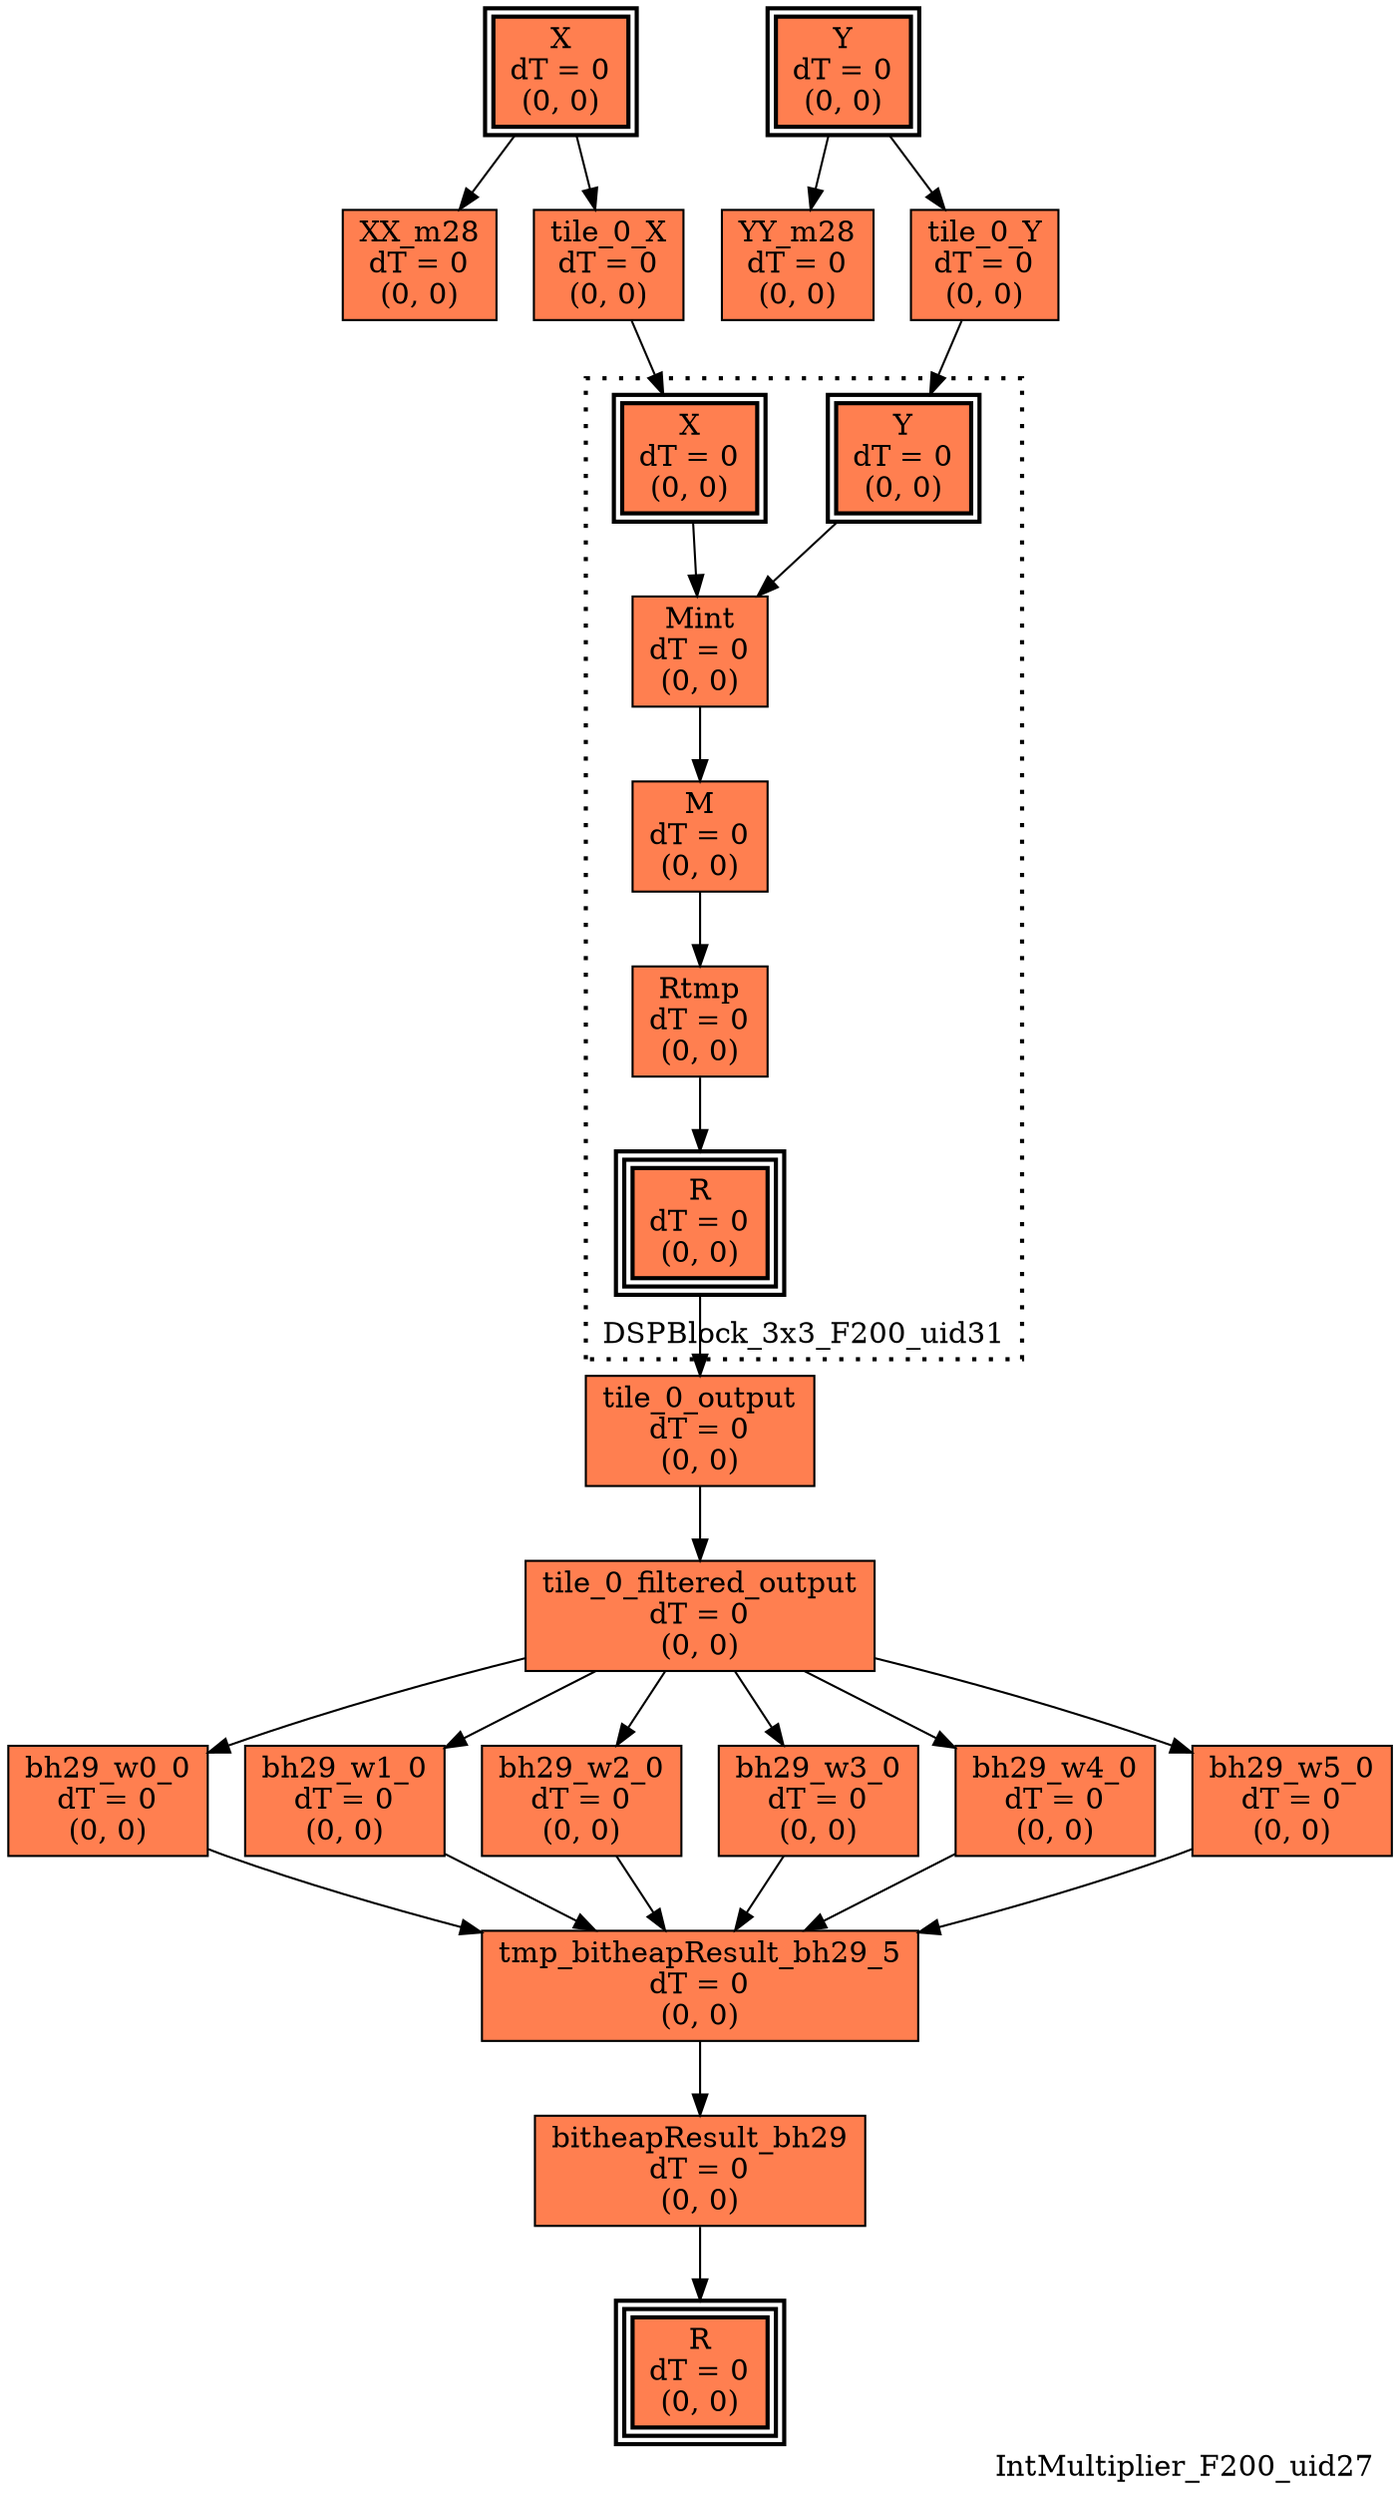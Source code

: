 digraph IntMultiplier_F200_uid27
{
	//graph drawing options
	label=IntMultiplier_F200_uid27;
	labelloc=bottom;
	labeljust=right;
	ratio=auto;
	nodesep=0.25;
	ranksep=0.5;

	//input/output signals of operator IntMultiplier_F200_uid27
	X__IntMultiplier_F200_uid27 [ label="X\ndT = 0\n(0, 0)", shape=box, color=black, style="bold, filled", fillcolor=coral, peripheries=2 ];
	Y__IntMultiplier_F200_uid27 [ label="Y\ndT = 0\n(0, 0)", shape=box, color=black, style="bold, filled", fillcolor=coral, peripheries=2 ];
	R__IntMultiplier_F200_uid27 [ label="R\ndT = 0\n(0, 0)", shape=box, color=black, style="bold, filled", fillcolor=coral, peripheries=3 ];
	{rank=same X__IntMultiplier_F200_uid27, Y__IntMultiplier_F200_uid27};
	{rank=same R__IntMultiplier_F200_uid27};
	//internal signals of operator IntMultiplier_F200_uid27
	XX_m28__IntMultiplier_F200_uid27 [ label="XX_m28\ndT = 0\n(0, 0)", shape=box, color=black, style=filled, fillcolor=coral, peripheries=1 ];
	YY_m28__IntMultiplier_F200_uid27 [ label="YY_m28\ndT = 0\n(0, 0)", shape=box, color=black, style=filled, fillcolor=coral, peripheries=1 ];
	tile_0_X__IntMultiplier_F200_uid27 [ label="tile_0_X\ndT = 0\n(0, 0)", shape=box, color=black, style=filled, fillcolor=coral, peripheries=1 ];
	tile_0_Y__IntMultiplier_F200_uid27 [ label="tile_0_Y\ndT = 0\n(0, 0)", shape=box, color=black, style=filled, fillcolor=coral, peripheries=1 ];
	tile_0_output__IntMultiplier_F200_uid27 [ label="tile_0_output\ndT = 0\n(0, 0)", shape=box, color=black, style=filled, fillcolor=coral, peripheries=1 ];
	tile_0_filtered_output__IntMultiplier_F200_uid27 [ label="tile_0_filtered_output\ndT = 0\n(0, 0)", shape=box, color=black, style=filled, fillcolor=coral, peripheries=1 ];
	bh29_w0_0__IntMultiplier_F200_uid27 [ label="bh29_w0_0\ndT = 0\n(0, 0)", shape=box, color=black, style=filled, fillcolor=coral, peripheries=1 ];
	bh29_w1_0__IntMultiplier_F200_uid27 [ label="bh29_w1_0\ndT = 0\n(0, 0)", shape=box, color=black, style=filled, fillcolor=coral, peripheries=1 ];
	bh29_w2_0__IntMultiplier_F200_uid27 [ label="bh29_w2_0\ndT = 0\n(0, 0)", shape=box, color=black, style=filled, fillcolor=coral, peripheries=1 ];
	bh29_w3_0__IntMultiplier_F200_uid27 [ label="bh29_w3_0\ndT = 0\n(0, 0)", shape=box, color=black, style=filled, fillcolor=coral, peripheries=1 ];
	bh29_w4_0__IntMultiplier_F200_uid27 [ label="bh29_w4_0\ndT = 0\n(0, 0)", shape=box, color=black, style=filled, fillcolor=coral, peripheries=1 ];
	bh29_w5_0__IntMultiplier_F200_uid27 [ label="bh29_w5_0\ndT = 0\n(0, 0)", shape=box, color=black, style=filled, fillcolor=coral, peripheries=1 ];
	tmp_bitheapResult_bh29_5__IntMultiplier_F200_uid27 [ label="tmp_bitheapResult_bh29_5\ndT = 0\n(0, 0)", shape=box, color=black, style=filled, fillcolor=coral, peripheries=1 ];
	bitheapResult_bh29__IntMultiplier_F200_uid27 [ label="bitheapResult_bh29\ndT = 0\n(0, 0)", shape=box, color=black, style=filled, fillcolor=coral, peripheries=1 ];

	//subcomponents of operator IntMultiplier_F200_uid27

	subgraph cluster_DSPBlock_3x3_F200_uid31
	{
		//graph drawing options
		label=DSPBlock_3x3_F200_uid31;
		labelloc=bottom;
		labeljust=right;
		style="bold, dotted";
		ratio=auto;
		nodesep=0.25;
		ranksep=0.5;

		//input/output signals of operator DSPBlock_3x3_F200_uid31
		X__DSPBlock_3x3_F200_uid31 [ label="X\ndT = 0\n(0, 0)", shape=box, color=black, style="bold, filled", fillcolor=coral, peripheries=2 ];
		Y__DSPBlock_3x3_F200_uid31 [ label="Y\ndT = 0\n(0, 0)", shape=box, color=black, style="bold, filled", fillcolor=coral, peripheries=2 ];
		R__DSPBlock_3x3_F200_uid31 [ label="R\ndT = 0\n(0, 0)", shape=box, color=black, style="bold, filled", fillcolor=coral, peripheries=3 ];
		{rank=same X__DSPBlock_3x3_F200_uid31, Y__DSPBlock_3x3_F200_uid31};
		{rank=same R__DSPBlock_3x3_F200_uid31};
		//internal signals of operator DSPBlock_3x3_F200_uid31
		Mint__DSPBlock_3x3_F200_uid31 [ label="Mint\ndT = 0\n(0, 0)", shape=box, color=black, style=filled, fillcolor=coral, peripheries=1 ];
		M__DSPBlock_3x3_F200_uid31 [ label="M\ndT = 0\n(0, 0)", shape=box, color=black, style=filled, fillcolor=coral, peripheries=1 ];
		Rtmp__DSPBlock_3x3_F200_uid31 [ label="Rtmp\ndT = 0\n(0, 0)", shape=box, color=black, style=filled, fillcolor=coral, peripheries=1 ];

		//subcomponents of operator DSPBlock_3x3_F200_uid31

		//input and internal signal connections of operator DSPBlock_3x3_F200_uid31
		X__DSPBlock_3x3_F200_uid31 -> Mint__DSPBlock_3x3_F200_uid31 [ arrowhead=normal, arrowsize=1.0, arrowtail=normal, color=black, dir=forward  ];
		Y__DSPBlock_3x3_F200_uid31 -> Mint__DSPBlock_3x3_F200_uid31 [ arrowhead=normal, arrowsize=1.0, arrowtail=normal, color=black, dir=forward  ];
		Mint__DSPBlock_3x3_F200_uid31 -> M__DSPBlock_3x3_F200_uid31 [ arrowhead=normal, arrowsize=1.0, arrowtail=normal, color=black, dir=forward  ];
		M__DSPBlock_3x3_F200_uid31 -> Rtmp__DSPBlock_3x3_F200_uid31 [ arrowhead=normal, arrowsize=1.0, arrowtail=normal, color=black, dir=forward  ];
		Rtmp__DSPBlock_3x3_F200_uid31 -> R__DSPBlock_3x3_F200_uid31 [ arrowhead=normal, arrowsize=1.0, arrowtail=normal, color=black, dir=forward  ];
	}

		//output signal connections of operator DSPBlock_3x3_F200_uid31
		R__DSPBlock_3x3_F200_uid31 -> tile_0_output__IntMultiplier_F200_uid27 [ arrowhead=normal, arrowsize=1.0, arrowtail=normal, color=black, dir=forward  ];

	//input and internal signal connections of operator IntMultiplier_F200_uid27
	X__IntMultiplier_F200_uid27 -> XX_m28__IntMultiplier_F200_uid27 [ arrowhead=normal, arrowsize=1.0, arrowtail=normal, color=black, dir=forward  ];
	X__IntMultiplier_F200_uid27 -> tile_0_X__IntMultiplier_F200_uid27 [ arrowhead=normal, arrowsize=1.0, arrowtail=normal, color=black, dir=forward  ];
	Y__IntMultiplier_F200_uid27 -> YY_m28__IntMultiplier_F200_uid27 [ arrowhead=normal, arrowsize=1.0, arrowtail=normal, color=black, dir=forward  ];
	Y__IntMultiplier_F200_uid27 -> tile_0_Y__IntMultiplier_F200_uid27 [ arrowhead=normal, arrowsize=1.0, arrowtail=normal, color=black, dir=forward  ];
	tile_0_X__IntMultiplier_F200_uid27 -> X__DSPBlock_3x3_F200_uid31 [ arrowhead=normal, arrowsize=1.0, arrowtail=normal, color=black, dir=forward  ];
	tile_0_Y__IntMultiplier_F200_uid27 -> Y__DSPBlock_3x3_F200_uid31 [ arrowhead=normal, arrowsize=1.0, arrowtail=normal, color=black, dir=forward  ];
	tile_0_output__IntMultiplier_F200_uid27 -> tile_0_filtered_output__IntMultiplier_F200_uid27 [ arrowhead=normal, arrowsize=1.0, arrowtail=normal, color=black, dir=forward  ];
	tile_0_filtered_output__IntMultiplier_F200_uid27 -> bh29_w0_0__IntMultiplier_F200_uid27 [ arrowhead=normal, arrowsize=1.0, arrowtail=normal, color=black, dir=forward  ];
	tile_0_filtered_output__IntMultiplier_F200_uid27 -> bh29_w1_0__IntMultiplier_F200_uid27 [ arrowhead=normal, arrowsize=1.0, arrowtail=normal, color=black, dir=forward  ];
	tile_0_filtered_output__IntMultiplier_F200_uid27 -> bh29_w2_0__IntMultiplier_F200_uid27 [ arrowhead=normal, arrowsize=1.0, arrowtail=normal, color=black, dir=forward  ];
	tile_0_filtered_output__IntMultiplier_F200_uid27 -> bh29_w3_0__IntMultiplier_F200_uid27 [ arrowhead=normal, arrowsize=1.0, arrowtail=normal, color=black, dir=forward  ];
	tile_0_filtered_output__IntMultiplier_F200_uid27 -> bh29_w4_0__IntMultiplier_F200_uid27 [ arrowhead=normal, arrowsize=1.0, arrowtail=normal, color=black, dir=forward  ];
	tile_0_filtered_output__IntMultiplier_F200_uid27 -> bh29_w5_0__IntMultiplier_F200_uid27 [ arrowhead=normal, arrowsize=1.0, arrowtail=normal, color=black, dir=forward  ];
	bh29_w0_0__IntMultiplier_F200_uid27 -> tmp_bitheapResult_bh29_5__IntMultiplier_F200_uid27 [ arrowhead=normal, arrowsize=1.0, arrowtail=normal, color=black, dir=forward  ];
	bh29_w1_0__IntMultiplier_F200_uid27 -> tmp_bitheapResult_bh29_5__IntMultiplier_F200_uid27 [ arrowhead=normal, arrowsize=1.0, arrowtail=normal, color=black, dir=forward  ];
	bh29_w2_0__IntMultiplier_F200_uid27 -> tmp_bitheapResult_bh29_5__IntMultiplier_F200_uid27 [ arrowhead=normal, arrowsize=1.0, arrowtail=normal, color=black, dir=forward  ];
	bh29_w3_0__IntMultiplier_F200_uid27 -> tmp_bitheapResult_bh29_5__IntMultiplier_F200_uid27 [ arrowhead=normal, arrowsize=1.0, arrowtail=normal, color=black, dir=forward  ];
	bh29_w4_0__IntMultiplier_F200_uid27 -> tmp_bitheapResult_bh29_5__IntMultiplier_F200_uid27 [ arrowhead=normal, arrowsize=1.0, arrowtail=normal, color=black, dir=forward  ];
	bh29_w5_0__IntMultiplier_F200_uid27 -> tmp_bitheapResult_bh29_5__IntMultiplier_F200_uid27 [ arrowhead=normal, arrowsize=1.0, arrowtail=normal, color=black, dir=forward  ];
	tmp_bitheapResult_bh29_5__IntMultiplier_F200_uid27 -> bitheapResult_bh29__IntMultiplier_F200_uid27 [ arrowhead=normal, arrowsize=1.0, arrowtail=normal, color=black, dir=forward  ];
	bitheapResult_bh29__IntMultiplier_F200_uid27 -> R__IntMultiplier_F200_uid27 [ arrowhead=normal, arrowsize=1.0, arrowtail=normal, color=black, dir=forward  ];
}

